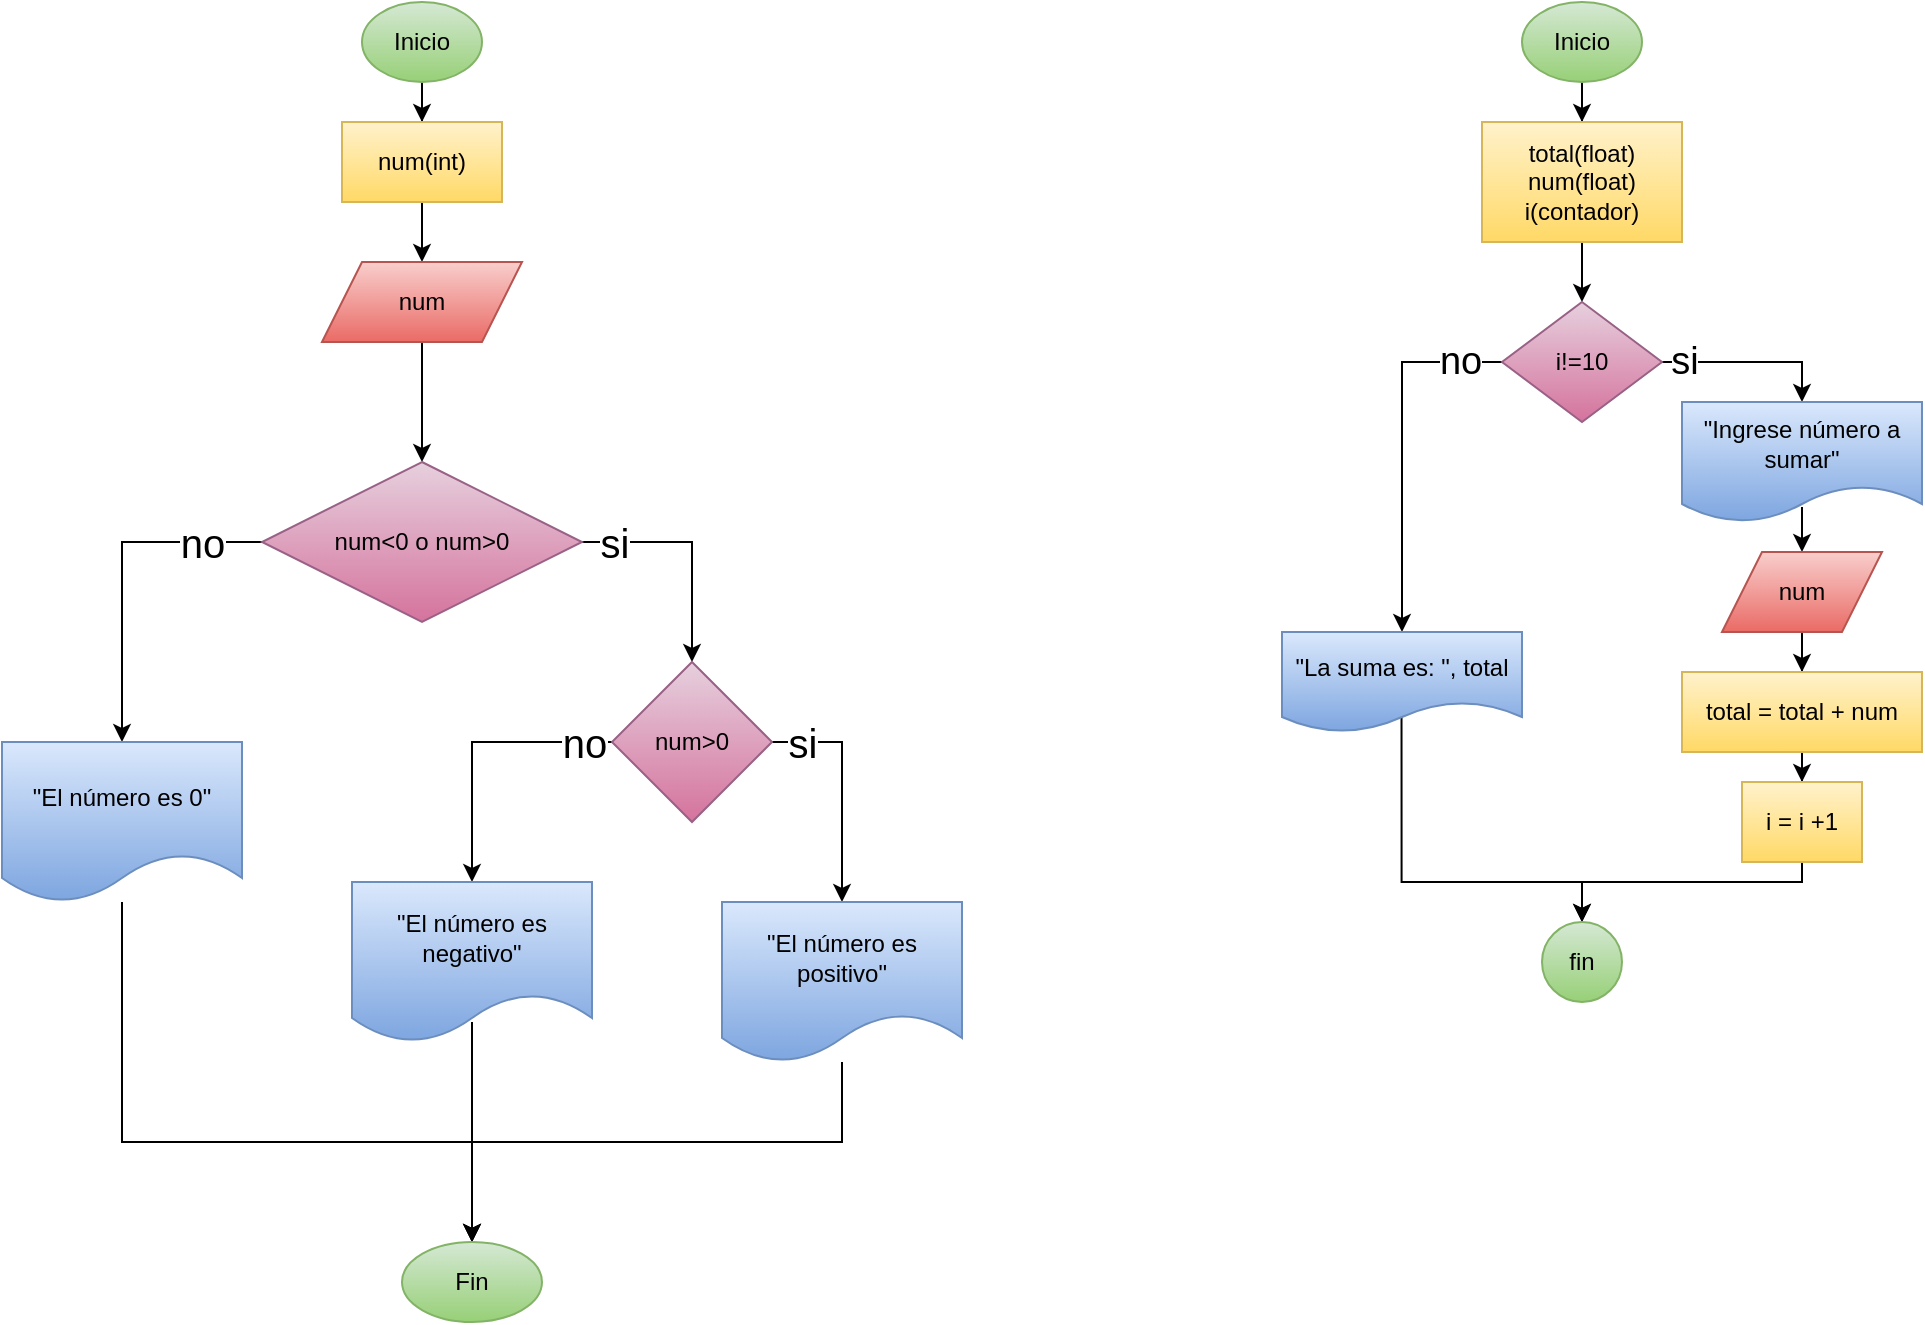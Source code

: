 <mxfile version="20.3.6" type="github"><diagram id="wVDX0qX5H8Pdd9pAw0MN" name="Página-1"><mxGraphModel dx="649" dy="793" grid="1" gridSize="10" guides="1" tooltips="1" connect="1" arrows="1" fold="1" page="1" pageScale="1" pageWidth="850" pageHeight="1100" math="0" shadow="0"><root><mxCell id="0"/><mxCell id="1" parent="0"/><mxCell id="bGXl5wLvbpkSmcmILKYW-4" value="" style="edgeStyle=orthogonalEdgeStyle;rounded=0;orthogonalLoop=1;jettySize=auto;html=1;" edge="1" parent="1" source="bGXl5wLvbpkSmcmILKYW-2" target="bGXl5wLvbpkSmcmILKYW-3"><mxGeometry relative="1" as="geometry"/></mxCell><mxCell id="bGXl5wLvbpkSmcmILKYW-2" value="Inicio" style="ellipse;whiteSpace=wrap;html=1;fillColor=#d5e8d4;gradientColor=#97d077;strokeColor=#82b366;" vertex="1" parent="1"><mxGeometry x="190" width="60" height="40" as="geometry"/></mxCell><mxCell id="bGXl5wLvbpkSmcmILKYW-8" value="" style="edgeStyle=orthogonalEdgeStyle;rounded=0;orthogonalLoop=1;jettySize=auto;html=1;" edge="1" parent="1" source="bGXl5wLvbpkSmcmILKYW-3" target="bGXl5wLvbpkSmcmILKYW-7"><mxGeometry relative="1" as="geometry"/></mxCell><mxCell id="bGXl5wLvbpkSmcmILKYW-3" value="num(int)" style="whiteSpace=wrap;html=1;fillColor=#fff2cc;gradientColor=#ffd966;strokeColor=#d6b656;" vertex="1" parent="1"><mxGeometry x="180" y="60" width="80" height="40" as="geometry"/></mxCell><mxCell id="bGXl5wLvbpkSmcmILKYW-10" value="" style="edgeStyle=orthogonalEdgeStyle;rounded=0;orthogonalLoop=1;jettySize=auto;html=1;" edge="1" parent="1" source="bGXl5wLvbpkSmcmILKYW-7" target="bGXl5wLvbpkSmcmILKYW-9"><mxGeometry relative="1" as="geometry"/></mxCell><mxCell id="bGXl5wLvbpkSmcmILKYW-7" value="num" style="shape=parallelogram;perimeter=parallelogramPerimeter;whiteSpace=wrap;html=1;fixedSize=1;fillColor=#f8cecc;gradientColor=#ea6b66;strokeColor=#b85450;" vertex="1" parent="1"><mxGeometry x="170" y="130" width="100" height="40" as="geometry"/></mxCell><mxCell id="bGXl5wLvbpkSmcmILKYW-12" value="" style="edgeStyle=orthogonalEdgeStyle;rounded=0;orthogonalLoop=1;jettySize=auto;html=1;" edge="1" parent="1" source="bGXl5wLvbpkSmcmILKYW-9" target="bGXl5wLvbpkSmcmILKYW-11"><mxGeometry relative="1" as="geometry"/></mxCell><mxCell id="bGXl5wLvbpkSmcmILKYW-36" value="no" style="edgeLabel;html=1;align=center;verticalAlign=middle;resizable=0;points=[];fontSize=20;" vertex="1" connectable="0" parent="bGXl5wLvbpkSmcmILKYW-12"><mxGeometry x="-0.257" y="-1" relative="1" as="geometry"><mxPoint x="33" y="1" as="offset"/></mxGeometry></mxCell><mxCell id="bGXl5wLvbpkSmcmILKYW-19" value="" style="edgeStyle=orthogonalEdgeStyle;rounded=0;orthogonalLoop=1;jettySize=auto;html=1;" edge="1" parent="1" source="bGXl5wLvbpkSmcmILKYW-9" target="bGXl5wLvbpkSmcmILKYW-18"><mxGeometry relative="1" as="geometry"/></mxCell><mxCell id="bGXl5wLvbpkSmcmILKYW-33" value="si" style="edgeLabel;html=1;align=center;verticalAlign=middle;resizable=0;points=[];fontSize=20;" vertex="1" connectable="0" parent="bGXl5wLvbpkSmcmILKYW-19"><mxGeometry x="-0.356" relative="1" as="geometry"><mxPoint x="-21" as="offset"/></mxGeometry></mxCell><mxCell id="bGXl5wLvbpkSmcmILKYW-9" value="num&amp;lt;0 o num&amp;gt;0" style="rhombus;whiteSpace=wrap;html=1;fillColor=#e6d0de;gradientColor=#d5739d;strokeColor=#996185;" vertex="1" parent="1"><mxGeometry x="140" y="230" width="160" height="80" as="geometry"/></mxCell><mxCell id="bGXl5wLvbpkSmcmILKYW-32" style="edgeStyle=orthogonalEdgeStyle;rounded=0;orthogonalLoop=1;jettySize=auto;html=1;entryX=0.5;entryY=0;entryDx=0;entryDy=0;" edge="1" parent="1" source="bGXl5wLvbpkSmcmILKYW-11" target="bGXl5wLvbpkSmcmILKYW-28"><mxGeometry relative="1" as="geometry"><Array as="points"><mxPoint x="70" y="570"/><mxPoint x="245" y="570"/></Array></mxGeometry></mxCell><mxCell id="bGXl5wLvbpkSmcmILKYW-11" value="&quot;El número es 0&quot;" style="shape=document;whiteSpace=wrap;html=1;boundedLbl=1;fillColor=#dae8fc;gradientColor=#7ea6e0;strokeColor=#6c8ebf;" vertex="1" parent="1"><mxGeometry x="10" y="370" width="120" height="80" as="geometry"/></mxCell><mxCell id="bGXl5wLvbpkSmcmILKYW-21" value="" style="edgeStyle=orthogonalEdgeStyle;rounded=0;orthogonalLoop=1;jettySize=auto;html=1;" edge="1" parent="1" source="bGXl5wLvbpkSmcmILKYW-18" target="bGXl5wLvbpkSmcmILKYW-20"><mxGeometry relative="1" as="geometry"><Array as="points"><mxPoint x="430" y="370"/></Array></mxGeometry></mxCell><mxCell id="bGXl5wLvbpkSmcmILKYW-34" value="si" style="edgeLabel;html=1;align=center;verticalAlign=middle;resizable=0;points=[];fontSize=20;" vertex="1" connectable="0" parent="bGXl5wLvbpkSmcmILKYW-21"><mxGeometry x="-0.078" relative="1" as="geometry"><mxPoint x="-20" y="-18" as="offset"/></mxGeometry></mxCell><mxCell id="bGXl5wLvbpkSmcmILKYW-23" value="" style="edgeStyle=orthogonalEdgeStyle;rounded=0;orthogonalLoop=1;jettySize=auto;html=1;" edge="1" parent="1" source="bGXl5wLvbpkSmcmILKYW-18" target="bGXl5wLvbpkSmcmILKYW-22"><mxGeometry relative="1" as="geometry"/></mxCell><mxCell id="bGXl5wLvbpkSmcmILKYW-35" value="no" style="edgeLabel;html=1;align=center;verticalAlign=middle;resizable=0;points=[];fontSize=20;" vertex="1" connectable="0" parent="bGXl5wLvbpkSmcmILKYW-23"><mxGeometry x="-0.276" relative="1" as="geometry"><mxPoint x="36" as="offset"/></mxGeometry></mxCell><mxCell id="bGXl5wLvbpkSmcmILKYW-18" value="num&amp;gt;0" style="rhombus;whiteSpace=wrap;html=1;fillColor=#e6d0de;gradientColor=#d5739d;strokeColor=#996185;" vertex="1" parent="1"><mxGeometry x="315" y="330" width="80" height="80" as="geometry"/></mxCell><mxCell id="bGXl5wLvbpkSmcmILKYW-30" style="edgeStyle=orthogonalEdgeStyle;rounded=0;orthogonalLoop=1;jettySize=auto;html=1;entryX=0.5;entryY=0;entryDx=0;entryDy=0;" edge="1" parent="1" source="bGXl5wLvbpkSmcmILKYW-20" target="bGXl5wLvbpkSmcmILKYW-28"><mxGeometry relative="1" as="geometry"><Array as="points"><mxPoint x="430" y="570"/><mxPoint x="245" y="570"/></Array></mxGeometry></mxCell><mxCell id="bGXl5wLvbpkSmcmILKYW-20" value="&quot;El número es positivo&quot;" style="shape=document;whiteSpace=wrap;html=1;boundedLbl=1;fillColor=#dae8fc;gradientColor=#7ea6e0;strokeColor=#6c8ebf;" vertex="1" parent="1"><mxGeometry x="370" y="450" width="120" height="80" as="geometry"/></mxCell><mxCell id="bGXl5wLvbpkSmcmILKYW-29" value="" style="edgeStyle=orthogonalEdgeStyle;rounded=0;orthogonalLoop=1;jettySize=auto;html=1;exitX=0.5;exitY=0.875;exitDx=0;exitDy=0;exitPerimeter=0;" edge="1" parent="1" source="bGXl5wLvbpkSmcmILKYW-22" target="bGXl5wLvbpkSmcmILKYW-28"><mxGeometry relative="1" as="geometry"/></mxCell><mxCell id="bGXl5wLvbpkSmcmILKYW-22" value="&quot;El número es negativo&quot;" style="shape=document;whiteSpace=wrap;html=1;boundedLbl=1;fillColor=#dae8fc;gradientColor=#7ea6e0;strokeColor=#6c8ebf;" vertex="1" parent="1"><mxGeometry x="185" y="440" width="120" height="80" as="geometry"/></mxCell><mxCell id="bGXl5wLvbpkSmcmILKYW-28" value="Fin" style="ellipse;whiteSpace=wrap;html=1;fillColor=#d5e8d4;gradientColor=#97d077;strokeColor=#82b366;" vertex="1" parent="1"><mxGeometry x="210" y="620" width="70" height="40" as="geometry"/></mxCell><mxCell id="bGXl5wLvbpkSmcmILKYW-56" value="" style="edgeStyle=orthogonalEdgeStyle;rounded=0;orthogonalLoop=1;jettySize=auto;html=1;fontSize=12;" edge="1" parent="1" source="bGXl5wLvbpkSmcmILKYW-50" target="bGXl5wLvbpkSmcmILKYW-55"><mxGeometry relative="1" as="geometry"/></mxCell><mxCell id="bGXl5wLvbpkSmcmILKYW-50" value="Inicio" style="ellipse;whiteSpace=wrap;html=1;fontSize=12;fillColor=#d5e8d4;gradientColor=#97d077;strokeColor=#82b366;" vertex="1" parent="1"><mxGeometry x="770" width="60" height="40" as="geometry"/></mxCell><mxCell id="bGXl5wLvbpkSmcmILKYW-58" value="" style="edgeStyle=orthogonalEdgeStyle;rounded=0;orthogonalLoop=1;jettySize=auto;html=1;fontSize=12;" edge="1" parent="1" source="bGXl5wLvbpkSmcmILKYW-55" target="bGXl5wLvbpkSmcmILKYW-57"><mxGeometry relative="1" as="geometry"/></mxCell><mxCell id="bGXl5wLvbpkSmcmILKYW-55" value="total(float)&lt;br&gt;num(float)&lt;br&gt;i(contador)" style="whiteSpace=wrap;html=1;fillColor=#fff2cc;gradientColor=#ffd966;strokeColor=#d6b656;" vertex="1" parent="1"><mxGeometry x="750" y="60" width="100" height="60" as="geometry"/></mxCell><mxCell id="bGXl5wLvbpkSmcmILKYW-60" value="" style="edgeStyle=orthogonalEdgeStyle;rounded=0;orthogonalLoop=1;jettySize=auto;html=1;fontSize=12;" edge="1" parent="1" source="bGXl5wLvbpkSmcmILKYW-57" target="bGXl5wLvbpkSmcmILKYW-59"><mxGeometry relative="1" as="geometry"><Array as="points"><mxPoint x="910" y="180"/></Array></mxGeometry></mxCell><mxCell id="bGXl5wLvbpkSmcmILKYW-73" value="&lt;font style=&quot;font-size: 19px;&quot;&gt;si&lt;/font&gt;" style="edgeLabel;html=1;align=center;verticalAlign=middle;resizable=0;points=[];fontSize=12;" vertex="1" connectable="0" parent="bGXl5wLvbpkSmcmILKYW-60"><mxGeometry x="-0.039" y="2" relative="1" as="geometry"><mxPoint x="-32" y="2" as="offset"/></mxGeometry></mxCell><mxCell id="bGXl5wLvbpkSmcmILKYW-68" value="" style="edgeStyle=orthogonalEdgeStyle;rounded=0;orthogonalLoop=1;jettySize=auto;html=1;fontSize=12;" edge="1" parent="1" source="bGXl5wLvbpkSmcmILKYW-57" target="bGXl5wLvbpkSmcmILKYW-67"><mxGeometry relative="1" as="geometry"><Array as="points"><mxPoint x="710" y="180"/></Array></mxGeometry></mxCell><mxCell id="bGXl5wLvbpkSmcmILKYW-74" value="no" style="edgeLabel;html=1;align=center;verticalAlign=middle;resizable=0;points=[];fontSize=19;" vertex="1" connectable="0" parent="bGXl5wLvbpkSmcmILKYW-68"><mxGeometry x="-0.453" y="1" relative="1" as="geometry"><mxPoint x="28" y="-1" as="offset"/></mxGeometry></mxCell><mxCell id="bGXl5wLvbpkSmcmILKYW-57" value="i!=10" style="rhombus;whiteSpace=wrap;html=1;fillColor=#e6d0de;gradientColor=#d5739d;strokeColor=#996185;" vertex="1" parent="1"><mxGeometry x="760" y="150" width="80" height="60" as="geometry"/></mxCell><mxCell id="bGXl5wLvbpkSmcmILKYW-62" value="" style="edgeStyle=orthogonalEdgeStyle;rounded=0;orthogonalLoop=1;jettySize=auto;html=1;fontSize=12;entryX=0.5;entryY=0;entryDx=0;entryDy=0;exitX=0.5;exitY=0.874;exitDx=0;exitDy=0;exitPerimeter=0;" edge="1" parent="1" source="bGXl5wLvbpkSmcmILKYW-59" target="bGXl5wLvbpkSmcmILKYW-61"><mxGeometry relative="1" as="geometry"><mxPoint x="860" y="280" as="sourcePoint"/></mxGeometry></mxCell><mxCell id="bGXl5wLvbpkSmcmILKYW-59" value="&quot;Ingrese número a sumar&quot;" style="shape=document;whiteSpace=wrap;html=1;boundedLbl=1;fillColor=#dae8fc;gradientColor=#7ea6e0;strokeColor=#6c8ebf;" vertex="1" parent="1"><mxGeometry x="850" y="200" width="120" height="60" as="geometry"/></mxCell><mxCell id="bGXl5wLvbpkSmcmILKYW-64" value="" style="edgeStyle=orthogonalEdgeStyle;rounded=0;orthogonalLoop=1;jettySize=auto;html=1;fontSize=12;" edge="1" parent="1" source="bGXl5wLvbpkSmcmILKYW-61" target="bGXl5wLvbpkSmcmILKYW-63"><mxGeometry relative="1" as="geometry"/></mxCell><mxCell id="bGXl5wLvbpkSmcmILKYW-61" value="num" style="shape=parallelogram;perimeter=parallelogramPerimeter;whiteSpace=wrap;html=1;fixedSize=1;fillColor=#f8cecc;gradientColor=#ea6b66;strokeColor=#b85450;" vertex="1" parent="1"><mxGeometry x="870" y="275" width="80" height="40" as="geometry"/></mxCell><mxCell id="bGXl5wLvbpkSmcmILKYW-66" value="" style="edgeStyle=orthogonalEdgeStyle;rounded=0;orthogonalLoop=1;jettySize=auto;html=1;fontSize=12;" edge="1" parent="1" source="bGXl5wLvbpkSmcmILKYW-63" target="bGXl5wLvbpkSmcmILKYW-65"><mxGeometry relative="1" as="geometry"/></mxCell><mxCell id="bGXl5wLvbpkSmcmILKYW-63" value="total = total + num" style="whiteSpace=wrap;html=1;fillColor=#fff2cc;gradientColor=#ffd966;strokeColor=#d6b656;" vertex="1" parent="1"><mxGeometry x="850" y="335" width="120" height="40" as="geometry"/></mxCell><mxCell id="bGXl5wLvbpkSmcmILKYW-71" value="" style="edgeStyle=orthogonalEdgeStyle;rounded=0;orthogonalLoop=1;jettySize=auto;html=1;fontSize=12;entryX=0.5;entryY=0;entryDx=0;entryDy=0;" edge="1" parent="1" source="bGXl5wLvbpkSmcmILKYW-65" target="bGXl5wLvbpkSmcmILKYW-70"><mxGeometry relative="1" as="geometry"><Array as="points"><mxPoint x="910" y="440"/><mxPoint x="800" y="440"/></Array></mxGeometry></mxCell><mxCell id="bGXl5wLvbpkSmcmILKYW-65" value="i = i +1" style="whiteSpace=wrap;html=1;fillColor=#fff2cc;gradientColor=#ffd966;strokeColor=#d6b656;" vertex="1" parent="1"><mxGeometry x="880" y="390" width="60" height="40" as="geometry"/></mxCell><mxCell id="bGXl5wLvbpkSmcmILKYW-72" style="edgeStyle=orthogonalEdgeStyle;rounded=0;orthogonalLoop=1;jettySize=auto;html=1;entryX=0.5;entryY=0;entryDx=0;entryDy=0;fontSize=12;exitX=0.498;exitY=0.828;exitDx=0;exitDy=0;exitPerimeter=0;" edge="1" parent="1" source="bGXl5wLvbpkSmcmILKYW-67" target="bGXl5wLvbpkSmcmILKYW-70"><mxGeometry relative="1" as="geometry"><Array as="points"><mxPoint x="710" y="440"/><mxPoint x="800" y="440"/></Array></mxGeometry></mxCell><mxCell id="bGXl5wLvbpkSmcmILKYW-67" value="&quot;La suma es: &quot;, total" style="shape=document;whiteSpace=wrap;html=1;boundedLbl=1;fillColor=#dae8fc;gradientColor=#7ea6e0;strokeColor=#6c8ebf;" vertex="1" parent="1"><mxGeometry x="650" y="315" width="120" height="50" as="geometry"/></mxCell><mxCell id="bGXl5wLvbpkSmcmILKYW-70" value="fin" style="ellipse;whiteSpace=wrap;html=1;fillColor=#d5e8d4;gradientColor=#97d077;strokeColor=#82b366;" vertex="1" parent="1"><mxGeometry x="780" y="460" width="40" height="40" as="geometry"/></mxCell></root></mxGraphModel></diagram></mxfile>